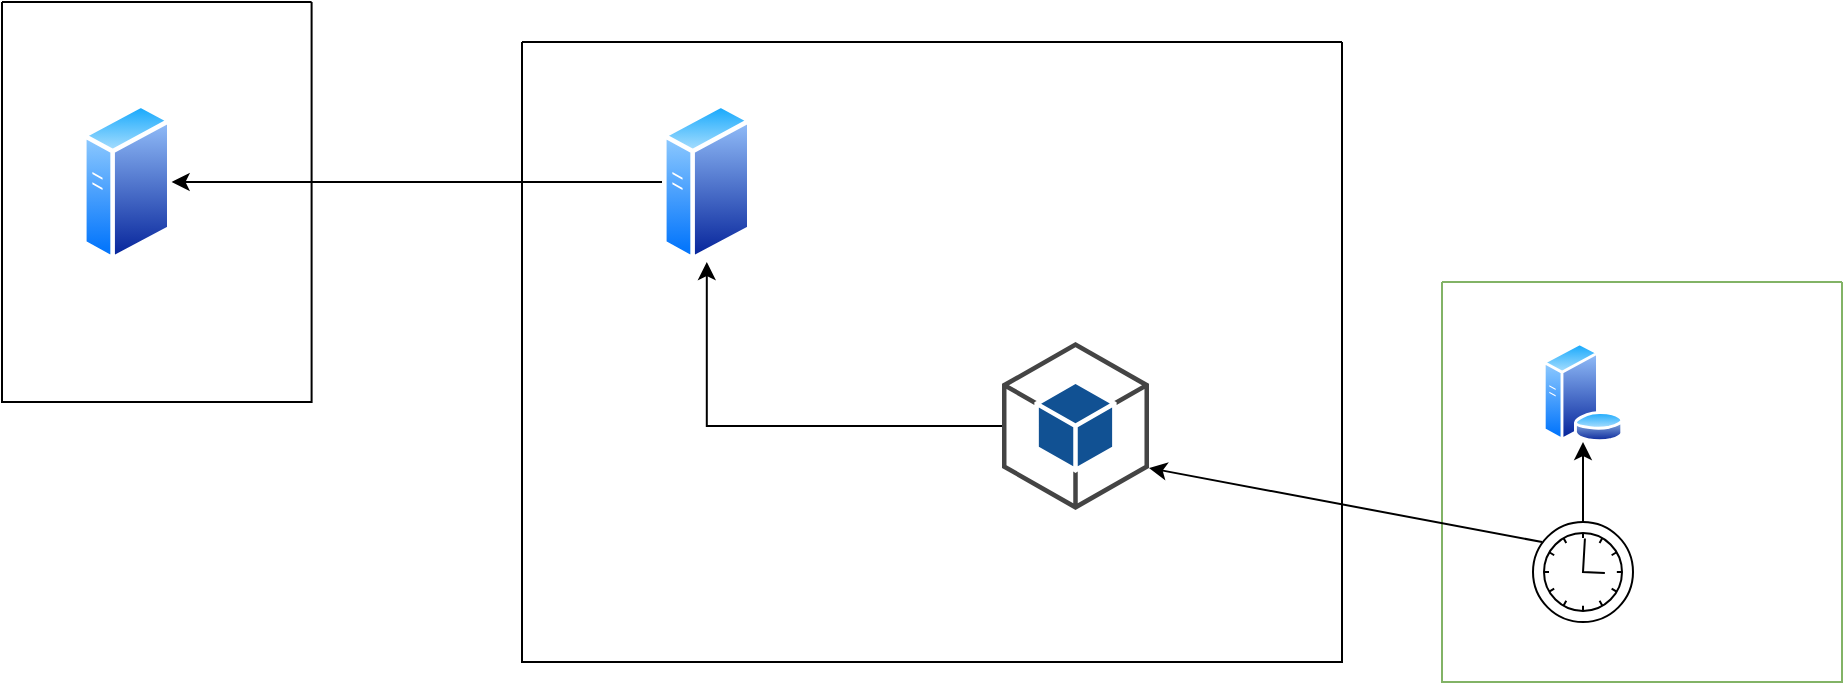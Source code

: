 <mxfile version="22.1.3" type="github">
  <diagram name="Page-1" id="ha88IqlocyOCMubjJZpS">
    <mxGraphModel dx="1434" dy="790" grid="1" gridSize="10" guides="1" tooltips="1" connect="1" arrows="1" fold="1" page="1" pageScale="1" pageWidth="827" pageHeight="1169" background="#ffffff" math="0" shadow="0">
      <root>
        <mxCell id="0" />
        <mxCell id="1" parent="0" />
        <mxCell id="oiJ0RVTIJwRKJXWTDnwv-2" value="" style="image;aspect=fixed;perimeter=ellipsePerimeter;html=1;align=center;shadow=0;dashed=0;spacingTop=3;image=img/lib/active_directory/generic_server.svg;" vertex="1" parent="1">
          <mxGeometry x="50" y="350" width="44.8" height="80" as="geometry" />
        </mxCell>
        <mxCell id="oiJ0RVTIJwRKJXWTDnwv-4" value="" style="swimlane;startSize=0;" vertex="1" parent="1">
          <mxGeometry x="270" y="320" width="410" height="310" as="geometry" />
        </mxCell>
        <mxCell id="oiJ0RVTIJwRKJXWTDnwv-9" value="" style="outlineConnect=0;dashed=0;verticalLabelPosition=bottom;verticalAlign=top;align=center;html=1;shape=mxgraph.aws3.android;fillColor=#115193;gradientColor=none;" vertex="1" parent="oiJ0RVTIJwRKJXWTDnwv-4">
          <mxGeometry x="240" y="150" width="73.5" height="84" as="geometry" />
        </mxCell>
        <mxCell id="oiJ0RVTIJwRKJXWTDnwv-3" value="" style="image;aspect=fixed;perimeter=ellipsePerimeter;html=1;align=center;shadow=0;dashed=0;spacingTop=3;image=img/lib/active_directory/generic_server.svg;" vertex="1" parent="oiJ0RVTIJwRKJXWTDnwv-4">
          <mxGeometry x="70" y="30" width="44.8" height="80" as="geometry" />
        </mxCell>
        <mxCell id="oiJ0RVTIJwRKJXWTDnwv-13" value="" style="edgeStyle=orthogonalEdgeStyle;rounded=0;orthogonalLoop=1;jettySize=auto;html=1;" edge="1" parent="oiJ0RVTIJwRKJXWTDnwv-4" source="oiJ0RVTIJwRKJXWTDnwv-9" target="oiJ0RVTIJwRKJXWTDnwv-3">
          <mxGeometry relative="1" as="geometry" />
        </mxCell>
        <mxCell id="oiJ0RVTIJwRKJXWTDnwv-5" value="" style="swimlane;startSize=0;" vertex="1" parent="1">
          <mxGeometry x="10" y="300" width="154.8" height="200" as="geometry" />
        </mxCell>
        <mxCell id="oiJ0RVTIJwRKJXWTDnwv-7" value="" style="swimlane;startSize=0;fillColor=#D5E8D4;strokeColor=#82b366;fillStyle=solid;labelBackgroundColor=#66FF66;" vertex="1" parent="1">
          <mxGeometry x="730" y="440" width="200" height="200" as="geometry" />
        </mxCell>
        <mxCell id="oiJ0RVTIJwRKJXWTDnwv-8" value="" style="image;aspect=fixed;perimeter=ellipsePerimeter;html=1;align=center;shadow=0;dashed=0;spacingTop=3;image=img/lib/active_directory/database_server.svg;" vertex="1" parent="oiJ0RVTIJwRKJXWTDnwv-7">
          <mxGeometry x="50" y="30" width="41" height="50" as="geometry" />
        </mxCell>
        <mxCell id="oiJ0RVTIJwRKJXWTDnwv-11" value="" style="edgeStyle=orthogonalEdgeStyle;rounded=0;orthogonalLoop=1;jettySize=auto;html=1;" edge="1" parent="oiJ0RVTIJwRKJXWTDnwv-7" source="oiJ0RVTIJwRKJXWTDnwv-10" target="oiJ0RVTIJwRKJXWTDnwv-8">
          <mxGeometry relative="1" as="geometry" />
        </mxCell>
        <mxCell id="oiJ0RVTIJwRKJXWTDnwv-10" value="" style="points=[[0.145,0.145,0],[0.5,0,0],[0.855,0.145,0],[1,0.5,0],[0.855,0.855,0],[0.5,1,0],[0.145,0.855,0],[0,0.5,0]];shape=mxgraph.bpmn.event;html=1;verticalLabelPosition=bottom;labelBackgroundColor=#ffffff;verticalAlign=top;align=center;perimeter=ellipsePerimeter;outlineConnect=0;aspect=fixed;outline=standard;symbol=timer;" vertex="1" parent="oiJ0RVTIJwRKJXWTDnwv-7">
          <mxGeometry x="45.5" y="120" width="50" height="50" as="geometry" />
        </mxCell>
        <mxCell id="oiJ0RVTIJwRKJXWTDnwv-12" value="" style="endArrow=classic;html=1;rounded=0;entryX=1;entryY=0.75;entryDx=0;entryDy=0;entryPerimeter=0;" edge="1" parent="oiJ0RVTIJwRKJXWTDnwv-7" target="oiJ0RVTIJwRKJXWTDnwv-9">
          <mxGeometry width="50" height="50" relative="1" as="geometry">
            <mxPoint x="50" y="130" as="sourcePoint" />
            <mxPoint x="100" y="80" as="targetPoint" />
          </mxGeometry>
        </mxCell>
        <mxCell id="oiJ0RVTIJwRKJXWTDnwv-14" value="" style="edgeStyle=orthogonalEdgeStyle;rounded=0;orthogonalLoop=1;jettySize=auto;html=1;" edge="1" parent="1" source="oiJ0RVTIJwRKJXWTDnwv-3" target="oiJ0RVTIJwRKJXWTDnwv-2">
          <mxGeometry relative="1" as="geometry" />
        </mxCell>
      </root>
    </mxGraphModel>
  </diagram>
</mxfile>
